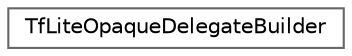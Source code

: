 digraph "Graphical Class Hierarchy"
{
 // LATEX_PDF_SIZE
  bgcolor="transparent";
  edge [fontname=Helvetica,fontsize=10,labelfontname=Helvetica,labelfontsize=10];
  node [fontname=Helvetica,fontsize=10,shape=box,height=0.2,width=0.4];
  rankdir="LR";
  Node0 [id="Node000000",label="TfLiteOpaqueDelegateBuilder",height=0.2,width=0.4,color="grey40", fillcolor="white", style="filled",URL="$struct_tf_lite_opaque_delegate_builder.html",tooltip=" "];
}
